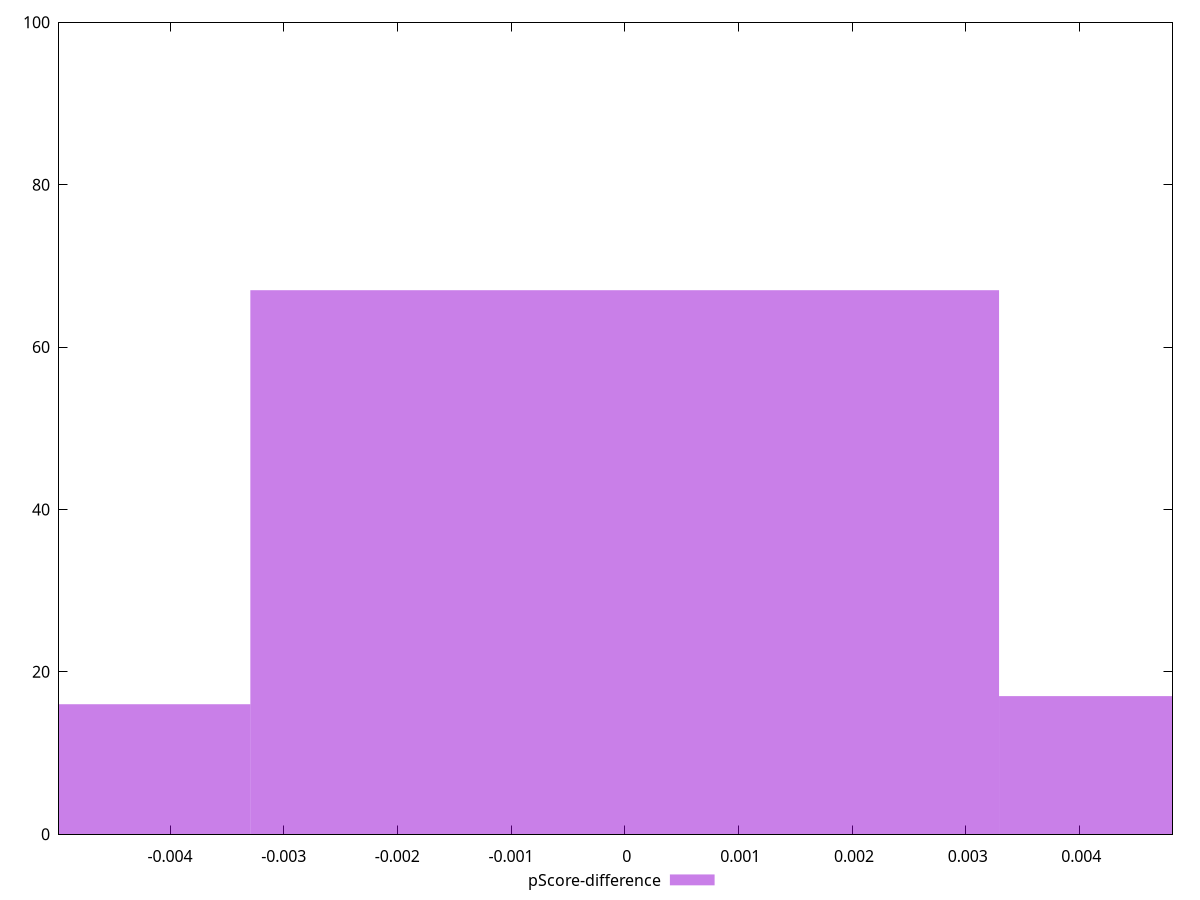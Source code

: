 reset

$pScoreDifference <<EOF
0 67
0.006587044406140687 17
-0.006587044406140687 16
EOF

set key outside below
set boxwidth 0.006587044406140687
set xrange [-0.0049768203660772725:0.004819374419163802]
set yrange [0:100]
set trange [0:100]
set style fill transparent solid 0.5 noborder
set terminal svg size 640, 490 enhanced background rgb 'white'
set output "report_00011_2021-02-09T10:53:21.242Z/first-cpu-idle/samples/pages/pScore-difference/histogram.svg"

plot $pScoreDifference title "pScore-difference" with boxes

reset
